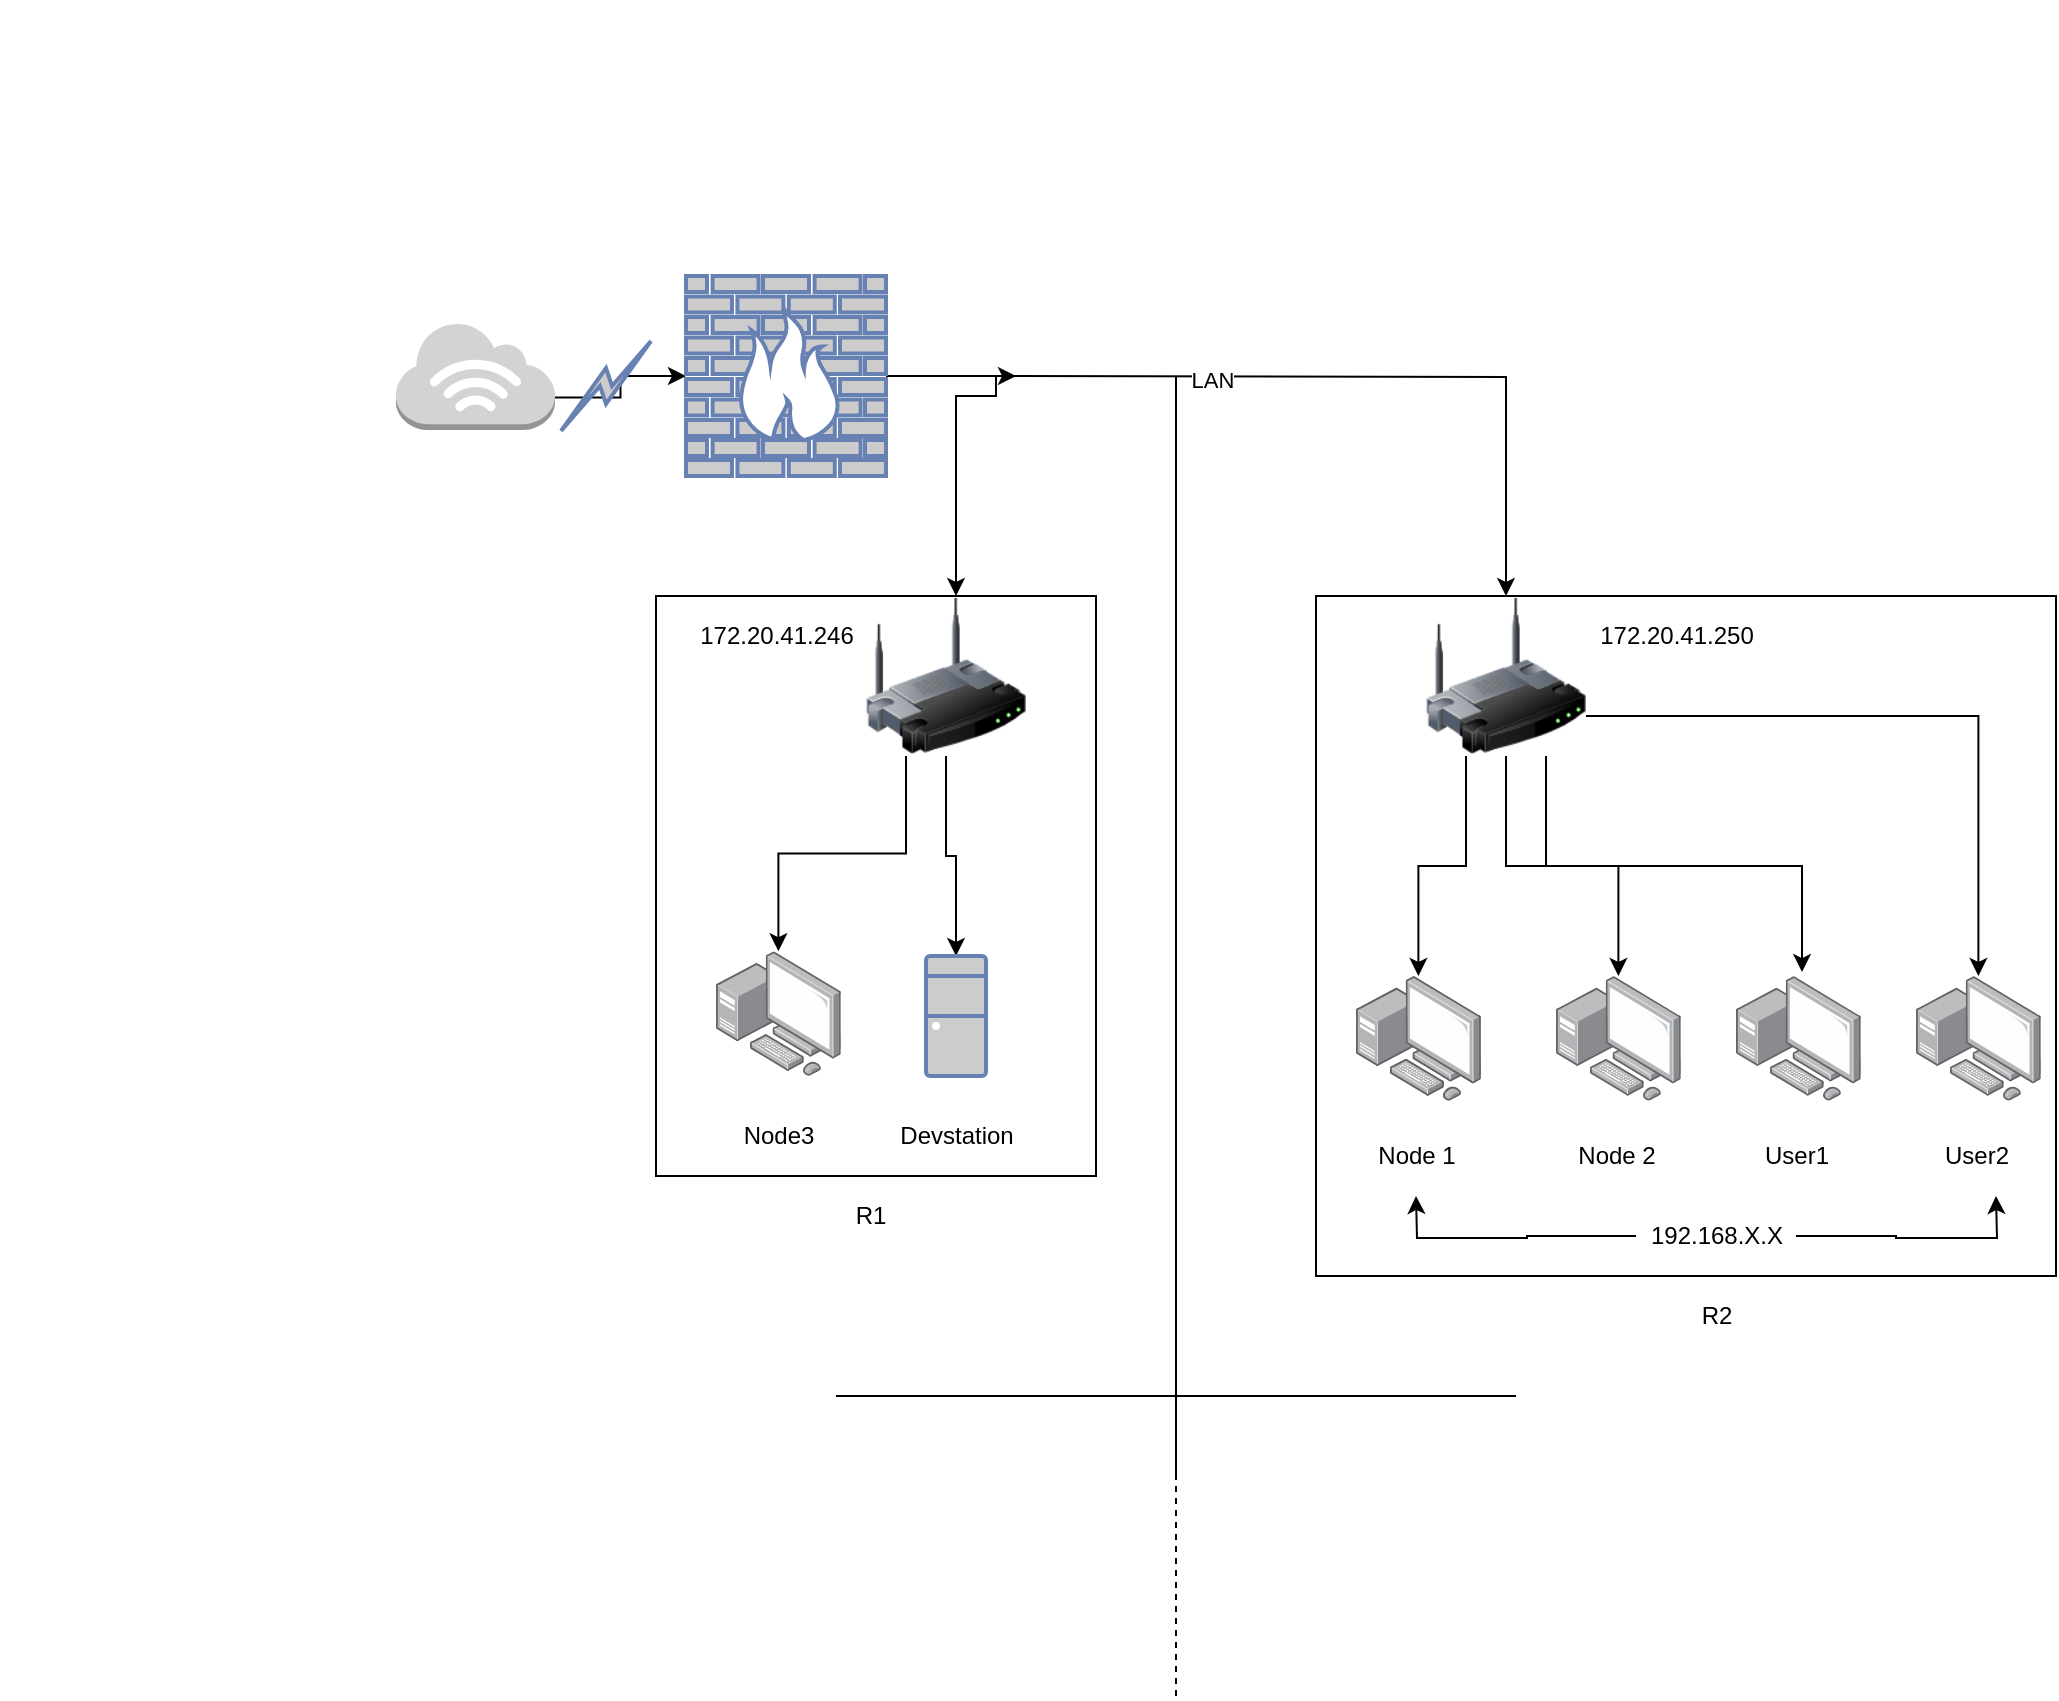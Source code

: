 <mxfile version="14.3.1" type="github">
  <diagram id="5E9UThSoqMJA3yYfl3ob" name="Page-1">
    <mxGraphModel dx="1888" dy="1673" grid="1" gridSize="10" guides="1" tooltips="1" connect="1" arrows="1" fold="1" page="1" pageScale="1" pageWidth="850" pageHeight="1100" math="0" shadow="0">
      <root>
        <mxCell id="0" />
        <mxCell id="1" parent="0" />
        <mxCell id="N0ISdphDzk23KEhAGcAI-44" value="" style="rounded=0;whiteSpace=wrap;html=1;" vertex="1" parent="1">
          <mxGeometry x="460" y="160" width="370" height="340" as="geometry" />
        </mxCell>
        <mxCell id="N0ISdphDzk23KEhAGcAI-45" value="" style="rounded=0;whiteSpace=wrap;html=1;" vertex="1" parent="1">
          <mxGeometry x="130" y="160" width="220" height="290" as="geometry" />
        </mxCell>
        <mxCell id="N0ISdphDzk23KEhAGcAI-18" style="edgeStyle=orthogonalEdgeStyle;rounded=0;orthogonalLoop=1;jettySize=auto;html=1;exitX=0.5;exitY=1;exitDx=0;exitDy=0;entryX=0.5;entryY=0;entryDx=0;entryDy=0;entryPerimeter=0;" edge="1" parent="1" source="N0ISdphDzk23KEhAGcAI-1" target="N0ISdphDzk23KEhAGcAI-16">
          <mxGeometry relative="1" as="geometry" />
        </mxCell>
        <mxCell id="N0ISdphDzk23KEhAGcAI-20" style="edgeStyle=orthogonalEdgeStyle;rounded=0;orthogonalLoop=1;jettySize=auto;html=1;exitX=0.25;exitY=1;exitDx=0;exitDy=0;" edge="1" parent="1" source="N0ISdphDzk23KEhAGcAI-1" target="N0ISdphDzk23KEhAGcAI-19">
          <mxGeometry relative="1" as="geometry" />
        </mxCell>
        <mxCell id="N0ISdphDzk23KEhAGcAI-1" value="" style="image;html=1;image=img/lib/clip_art/networking/Wireless_Router_128x128.png" vertex="1" parent="1">
          <mxGeometry x="235" y="160" width="80" height="80" as="geometry" />
        </mxCell>
        <mxCell id="N0ISdphDzk23KEhAGcAI-13" style="edgeStyle=orthogonalEdgeStyle;rounded=0;orthogonalLoop=1;jettySize=auto;html=1;exitX=0.25;exitY=1;exitDx=0;exitDy=0;" edge="1" parent="1" source="N0ISdphDzk23KEhAGcAI-2" target="N0ISdphDzk23KEhAGcAI-10">
          <mxGeometry relative="1" as="geometry" />
        </mxCell>
        <mxCell id="N0ISdphDzk23KEhAGcAI-14" style="edgeStyle=orthogonalEdgeStyle;rounded=0;orthogonalLoop=1;jettySize=auto;html=1;exitX=0.5;exitY=1;exitDx=0;exitDy=0;" edge="1" parent="1" source="N0ISdphDzk23KEhAGcAI-2" target="N0ISdphDzk23KEhAGcAI-11">
          <mxGeometry relative="1" as="geometry" />
        </mxCell>
        <mxCell id="N0ISdphDzk23KEhAGcAI-27" style="edgeStyle=orthogonalEdgeStyle;rounded=0;orthogonalLoop=1;jettySize=auto;html=1;exitX=0.75;exitY=1;exitDx=0;exitDy=0;entryX=0.529;entryY=-0.032;entryDx=0;entryDy=0;entryPerimeter=0;" edge="1" parent="1" source="N0ISdphDzk23KEhAGcAI-2" target="N0ISdphDzk23KEhAGcAI-26">
          <mxGeometry relative="1" as="geometry" />
        </mxCell>
        <mxCell id="N0ISdphDzk23KEhAGcAI-28" style="edgeStyle=orthogonalEdgeStyle;rounded=0;orthogonalLoop=1;jettySize=auto;html=1;exitX=1;exitY=0.75;exitDx=0;exitDy=0;" edge="1" parent="1" source="N0ISdphDzk23KEhAGcAI-2" target="N0ISdphDzk23KEhAGcAI-25">
          <mxGeometry relative="1" as="geometry" />
        </mxCell>
        <mxCell id="N0ISdphDzk23KEhAGcAI-2" value="" style="image;html=1;image=img/lib/clip_art/networking/Wireless_Router_128x128.png" vertex="1" parent="1">
          <mxGeometry x="515" y="160" width="80" height="80" as="geometry" />
        </mxCell>
        <mxCell id="N0ISdphDzk23KEhAGcAI-7" style="edgeStyle=orthogonalEdgeStyle;rounded=0;orthogonalLoop=1;jettySize=auto;html=1;" edge="1" parent="1" target="N0ISdphDzk23KEhAGcAI-1">
          <mxGeometry relative="1" as="geometry">
            <mxPoint x="300" y="50" as="sourcePoint" />
            <Array as="points">
              <mxPoint x="280" y="60" />
            </Array>
          </mxGeometry>
        </mxCell>
        <mxCell id="N0ISdphDzk23KEhAGcAI-8" style="edgeStyle=orthogonalEdgeStyle;rounded=0;orthogonalLoop=1;jettySize=auto;html=1;" edge="1" parent="1" target="N0ISdphDzk23KEhAGcAI-2">
          <mxGeometry relative="1" as="geometry">
            <mxPoint x="300" y="50" as="sourcePoint" />
          </mxGeometry>
        </mxCell>
        <mxCell id="N0ISdphDzk23KEhAGcAI-40" value="LAN" style="edgeLabel;html=1;align=center;verticalAlign=middle;resizable=0;points=[];" vertex="1" connectable="0" parent="N0ISdphDzk23KEhAGcAI-8">
          <mxGeometry x="-0.409" y="-2" relative="1" as="geometry">
            <mxPoint as="offset" />
          </mxGeometry>
        </mxCell>
        <mxCell id="N0ISdphDzk23KEhAGcAI-23" style="edgeStyle=orthogonalEdgeStyle;rounded=0;orthogonalLoop=1;jettySize=auto;html=1;exitX=1;exitY=0.7;exitDx=0;exitDy=0;exitPerimeter=0;entryX=0;entryY=0.5;entryDx=0;entryDy=0;entryPerimeter=0;" edge="1" parent="1" source="N0ISdphDzk23KEhAGcAI-3" target="N0ISdphDzk23KEhAGcAI-21">
          <mxGeometry relative="1" as="geometry" />
        </mxCell>
        <mxCell id="N0ISdphDzk23KEhAGcAI-3" value="" style="outlineConnect=0;dashed=0;verticalLabelPosition=bottom;verticalAlign=top;align=center;html=1;shape=mxgraph.aws3.internet_3;fillColor=#D2D3D3;gradientColor=none;" vertex="1" parent="1">
          <mxGeometry y="23" width="79.5" height="54" as="geometry" />
        </mxCell>
        <mxCell id="N0ISdphDzk23KEhAGcAI-9" value="" style="points=[];aspect=fixed;html=1;align=center;shadow=0;dashed=0;image;image=img/lib/allied_telesis/computer_and_terminals/Personal_Computer_with_Server.svg;" vertex="1" parent="1">
          <mxGeometry x="480" y="350" width="62.4" height="62.4" as="geometry" />
        </mxCell>
        <mxCell id="N0ISdphDzk23KEhAGcAI-10" value="" style="points=[];aspect=fixed;html=1;align=center;shadow=0;dashed=0;image;image=img/lib/allied_telesis/computer_and_terminals/Personal_Computer_with_Server.svg;" vertex="1" parent="1">
          <mxGeometry x="480" y="350" width="62.4" height="62.4" as="geometry" />
        </mxCell>
        <mxCell id="N0ISdphDzk23KEhAGcAI-11" value="" style="points=[];aspect=fixed;html=1;align=center;shadow=0;dashed=0;image;image=img/lib/allied_telesis/computer_and_terminals/Personal_Computer_with_Server.svg;" vertex="1" parent="1">
          <mxGeometry x="580" y="350" width="62.4" height="62.4" as="geometry" />
        </mxCell>
        <mxCell id="N0ISdphDzk23KEhAGcAI-16" value="" style="fontColor=#0066CC;verticalAlign=top;verticalLabelPosition=bottom;labelPosition=center;align=center;html=1;outlineConnect=0;fillColor=#CCCCCC;strokeColor=#6881B3;gradientColor=none;gradientDirection=north;strokeWidth=2;shape=mxgraph.networks.desktop_pc;" vertex="1" parent="1">
          <mxGeometry x="265" y="340" width="30" height="60" as="geometry" />
        </mxCell>
        <mxCell id="N0ISdphDzk23KEhAGcAI-19" value="" style="points=[];aspect=fixed;html=1;align=center;shadow=0;dashed=0;image;image=img/lib/allied_telesis/computer_and_terminals/Personal_Computer_with_Server.svg;" vertex="1" parent="1">
          <mxGeometry x="160" y="337.6" width="62.4" height="62.4" as="geometry" />
        </mxCell>
        <mxCell id="N0ISdphDzk23KEhAGcAI-22" style="edgeStyle=orthogonalEdgeStyle;rounded=0;orthogonalLoop=1;jettySize=auto;html=1;exitX=1;exitY=0.5;exitDx=0;exitDy=0;exitPerimeter=0;" edge="1" parent="1" source="N0ISdphDzk23KEhAGcAI-21">
          <mxGeometry relative="1" as="geometry">
            <mxPoint x="310" y="50" as="targetPoint" />
          </mxGeometry>
        </mxCell>
        <mxCell id="N0ISdphDzk23KEhAGcAI-21" value="" style="fontColor=#0066CC;verticalAlign=top;verticalLabelPosition=bottom;labelPosition=center;align=center;html=1;outlineConnect=0;fillColor=#CCCCCC;strokeColor=#6881B3;gradientColor=none;gradientDirection=north;strokeWidth=2;shape=mxgraph.networks.firewall;" vertex="1" parent="1">
          <mxGeometry x="145" width="100" height="100" as="geometry" />
        </mxCell>
        <mxCell id="N0ISdphDzk23KEhAGcAI-24" value="" style="html=1;outlineConnect=0;fillColor=#CCCCCC;strokeColor=#6881B3;gradientColor=none;gradientDirection=north;strokeWidth=2;shape=mxgraph.networks.comm_link_edge;html=1;" edge="1" parent="1">
          <mxGeometry width="100" height="100" relative="1" as="geometry">
            <mxPoint x="80" y="80" as="sourcePoint" />
            <mxPoint x="130" y="30" as="targetPoint" />
            <Array as="points">
              <mxPoint x="-180" y="-120" />
            </Array>
          </mxGeometry>
        </mxCell>
        <mxCell id="N0ISdphDzk23KEhAGcAI-25" value="" style="points=[];aspect=fixed;html=1;align=center;shadow=0;dashed=0;image;image=img/lib/allied_telesis/computer_and_terminals/Personal_Computer_with_Server.svg;" vertex="1" parent="1">
          <mxGeometry x="760" y="350" width="62.4" height="62.4" as="geometry" />
        </mxCell>
        <mxCell id="N0ISdphDzk23KEhAGcAI-26" value="" style="points=[];aspect=fixed;html=1;align=center;shadow=0;dashed=0;image;image=img/lib/allied_telesis/computer_and_terminals/Personal_Computer_with_Server.svg;" vertex="1" parent="1">
          <mxGeometry x="670" y="350" width="62.4" height="62.4" as="geometry" />
        </mxCell>
        <mxCell id="N0ISdphDzk23KEhAGcAI-29" value="Node 1" style="text;html=1;align=center;verticalAlign=middle;resizable=0;points=[];autosize=1;" vertex="1" parent="1">
          <mxGeometry x="485" y="430" width="50" height="20" as="geometry" />
        </mxCell>
        <mxCell id="N0ISdphDzk23KEhAGcAI-30" value="Node 2" style="text;html=1;align=center;verticalAlign=middle;resizable=0;points=[];autosize=1;" vertex="1" parent="1">
          <mxGeometry x="585" y="430" width="50" height="20" as="geometry" />
        </mxCell>
        <mxCell id="N0ISdphDzk23KEhAGcAI-31" value="User1" style="text;html=1;align=center;verticalAlign=middle;resizable=0;points=[];autosize=1;" vertex="1" parent="1">
          <mxGeometry x="675" y="430" width="50" height="20" as="geometry" />
        </mxCell>
        <mxCell id="N0ISdphDzk23KEhAGcAI-32" value="User2" style="text;html=1;align=center;verticalAlign=middle;resizable=0;points=[];autosize=1;" vertex="1" parent="1">
          <mxGeometry x="765" y="430" width="50" height="20" as="geometry" />
        </mxCell>
        <mxCell id="N0ISdphDzk23KEhAGcAI-33" value="Devstation" style="text;html=1;align=center;verticalAlign=middle;resizable=0;points=[];autosize=1;" vertex="1" parent="1">
          <mxGeometry x="245" y="420" width="70" height="20" as="geometry" />
        </mxCell>
        <mxCell id="N0ISdphDzk23KEhAGcAI-34" value="Node3" style="text;html=1;align=center;verticalAlign=middle;resizable=0;points=[];autosize=1;" vertex="1" parent="1">
          <mxGeometry x="166.2" y="420" width="50" height="20" as="geometry" />
        </mxCell>
        <mxCell id="N0ISdphDzk23KEhAGcAI-35" value="172.20.41.250" style="text;html=1;align=center;verticalAlign=middle;resizable=0;points=[];autosize=1;" vertex="1" parent="1">
          <mxGeometry x="595" y="170" width="90" height="20" as="geometry" />
        </mxCell>
        <mxCell id="N0ISdphDzk23KEhAGcAI-36" value="172.20.41.246" style="text;html=1;align=center;verticalAlign=middle;resizable=0;points=[];autosize=1;" vertex="1" parent="1">
          <mxGeometry x="145" y="170" width="90" height="20" as="geometry" />
        </mxCell>
        <mxCell id="N0ISdphDzk23KEhAGcAI-42" style="edgeStyle=orthogonalEdgeStyle;rounded=0;orthogonalLoop=1;jettySize=auto;html=1;" edge="1" parent="1" source="N0ISdphDzk23KEhAGcAI-41">
          <mxGeometry relative="1" as="geometry">
            <mxPoint x="510" y="460" as="targetPoint" />
          </mxGeometry>
        </mxCell>
        <mxCell id="N0ISdphDzk23KEhAGcAI-43" style="edgeStyle=orthogonalEdgeStyle;rounded=0;orthogonalLoop=1;jettySize=auto;html=1;" edge="1" parent="1" source="N0ISdphDzk23KEhAGcAI-41">
          <mxGeometry relative="1" as="geometry">
            <mxPoint x="800" y="460" as="targetPoint" />
          </mxGeometry>
        </mxCell>
        <mxCell id="N0ISdphDzk23KEhAGcAI-41" value="192.168.X.X" style="text;html=1;align=center;verticalAlign=middle;resizable=0;points=[];autosize=1;" vertex="1" parent="1">
          <mxGeometry x="620" y="470" width="80" height="20" as="geometry" />
        </mxCell>
        <mxCell id="N0ISdphDzk23KEhAGcAI-52" value="R1" style="text;html=1;align=center;verticalAlign=middle;resizable=0;points=[];autosize=1;" vertex="1" parent="1">
          <mxGeometry x="222.4" y="460" width="30" height="20" as="geometry" />
        </mxCell>
        <mxCell id="N0ISdphDzk23KEhAGcAI-54" value="R2" style="text;html=1;align=center;verticalAlign=middle;resizable=0;points=[];autosize=1;" vertex="1" parent="1">
          <mxGeometry x="645" y="510" width="30" height="20" as="geometry" />
        </mxCell>
        <mxCell id="N0ISdphDzk23KEhAGcAI-59" value="" style="endArrow=none;html=1;" edge="1" parent="1">
          <mxGeometry width="50" height="50" relative="1" as="geometry">
            <mxPoint x="390" y="600" as="sourcePoint" />
            <mxPoint x="390" y="50" as="targetPoint" />
          </mxGeometry>
        </mxCell>
        <mxCell id="N0ISdphDzk23KEhAGcAI-60" value="" style="endArrow=none;dashed=1;html=1;" edge="1" parent="1">
          <mxGeometry width="50" height="50" relative="1" as="geometry">
            <mxPoint x="390" y="710" as="sourcePoint" />
            <mxPoint x="390" y="600" as="targetPoint" />
          </mxGeometry>
        </mxCell>
        <mxCell id="N0ISdphDzk23KEhAGcAI-63" value="" style="endArrow=none;html=1;" edge="1" parent="1">
          <mxGeometry width="50" height="50" relative="1" as="geometry">
            <mxPoint x="560" y="560" as="sourcePoint" />
            <mxPoint x="390" y="560" as="targetPoint" />
          </mxGeometry>
        </mxCell>
        <mxCell id="N0ISdphDzk23KEhAGcAI-64" value="" style="endArrow=none;html=1;" edge="1" parent="1">
          <mxGeometry width="50" height="50" relative="1" as="geometry">
            <mxPoint x="220" y="560" as="sourcePoint" />
            <mxPoint x="390" y="560" as="targetPoint" />
          </mxGeometry>
        </mxCell>
      </root>
    </mxGraphModel>
  </diagram>
</mxfile>
